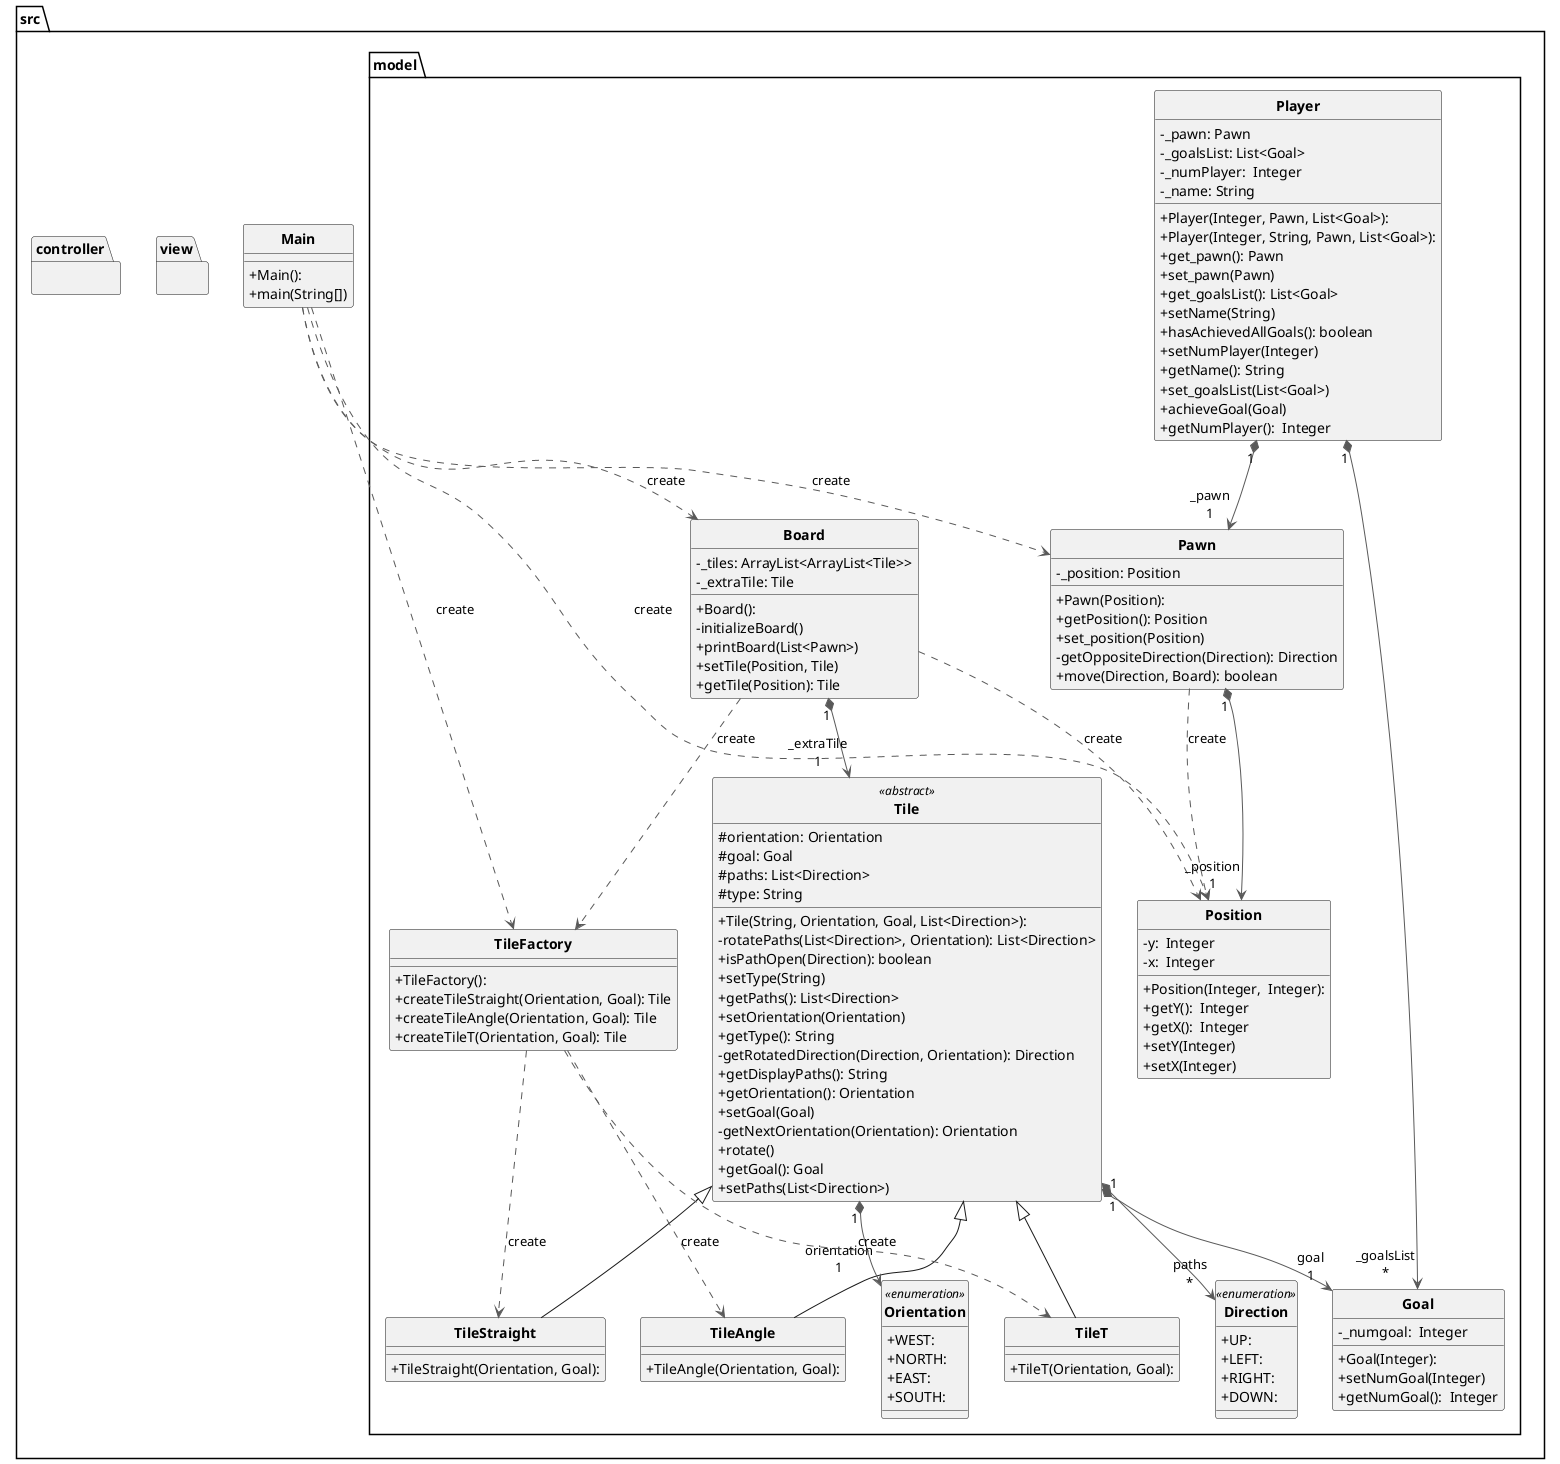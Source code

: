 @startuml

'https://plantuml.com/class-diagram
skinparam classAttributeIconSize 0
skinparam classFontStyle Bold
skinparam style strictuml

package src {
    class Main {
      + Main():
      + main(String[]) 
    }
    package view {

    }

    package controller {

    }

    package model {
        class Board {
              + Board():
              - _tiles: ArrayList<ArrayList<Tile>>
              - _extraTile: Tile
              - initializeBoard() 
              + printBoard(List<Pawn>) 
              + setTile(Position, Tile) 
              + getTile(Position): Tile
            }
            enum Direction << enumeration >> {
              + UP:
              + LEFT:
              + RIGHT:
              + DOWN:
            }
            class Goal {
              + Goal(Integer):
              - _numgoal:  Integer
              + setNumGoal(Integer) 
              + getNumGoal():  Integer
            }

            enum Orientation << enumeration >> {
              + WEST:
              + NORTH:
              + EAST:
              + SOUTH:
            }
            class Pawn {
              + Pawn(Position):
              - _position: Position
              + getPosition(): Position
              + set_position(Position) 
              - getOppositeDirection(Direction): Direction
              + move(Direction, Board): boolean
            }
            class Player {
              + Player(Integer, Pawn, List<Goal>):
              + Player(Integer, String, Pawn, List<Goal>):
              - _pawn: Pawn
              - _goalsList: List<Goal>
              - _numPlayer:  Integer
              - _name: String
              + get_pawn(): Pawn
              + set_pawn(Pawn) 
              + get_goalsList(): List<Goal>
              + setName(String) 
              + hasAchievedAllGoals(): boolean
              + setNumPlayer(Integer) 
              + getName(): String
              + set_goalsList(List<Goal>) 
              + achieveGoal(Goal) 
              + getNumPlayer():  Integer
            }
            class Position {
              + Position(Integer,  Integer):
              - y:  Integer
              - x:  Integer
              + getY():  Integer
              + getX():  Integer
              + setY(Integer) 
              + setX(Integer) 
            }
            class Tile <<abstract>> {
              + Tile(String, Orientation, Goal, List<Direction>):
              # orientation: Orientation
              # goal: Goal
              # paths: List<Direction>
              # type: String
              - rotatePaths(List<Direction>, Orientation): List<Direction>
              + isPathOpen(Direction): boolean
              + setType(String) 
              + getPaths(): List<Direction>
              + setOrientation(Orientation) 
              + getType(): String
              - getRotatedDirection(Direction, Orientation): Direction
              + getDisplayPaths(): String
              + getOrientation(): Orientation
              + setGoal(Goal) 
              - getNextOrientation(Orientation): Orientation
              + rotate() 
              + getGoal(): Goal
              + setPaths(List<Direction>) 
            }
            class TileAngle extends Tile {
              + TileAngle(Orientation, Goal):
            }
            class TileFactory {
              + TileFactory():
              + createTileStraight(Orientation, Goal): Tile
              + createTileAngle(Orientation, Goal): Tile
              + createTileT(Orientation, Goal): Tile
            }
            class TileStraight extends Tile{
              + TileStraight(Orientation, Goal):
            }
            class TileT extends Tile{
              + TileT(Orientation, Goal):
            }
    }


}


Board         -[#595959,dashed]->  Position     : "«create»"
Board        "1" *-[#595959,plain]-> "_extraTile\n1" Tile         
Board         -[#595959,dashed]->  TileFactory  : "«create»"
Main          -[#595959,dashed]->  Board        : "«create»"
Main          -[#595959,dashed]->  Pawn         : "«create»"
Main          -[#595959,dashed]->  Position     : "«create»"
Main          -[#595959,dashed]->  TileFactory  : "«create»"
Pawn         "1" *-[#595959,plain]-> "_position\n1" Position     
Pawn          -[#595959,dashed]->  Position     : "«create»"
Player       "1" *-[#595959,plain]-> "_goalsList\n*" Goal         
Player       "1" *-[#595959,plain]-> "_pawn\n1" Pawn         
Tile         "1" *-[#595959,plain]-> "paths\n*" Direction    
Tile         "1" *-[#595959,plain]-> "goal\n1" Goal         
Tile         "1" *-[#595959,plain]-> "orientation\n1" Orientation  
TileFactory   -[#595959,dashed]->  TileAngle    : "«create»"
TileFactory   -[#595959,dashed]->  TileStraight : "«create»"
TileFactory   -[#595959,dashed]->  TileT        : "«create»"
@enduml
